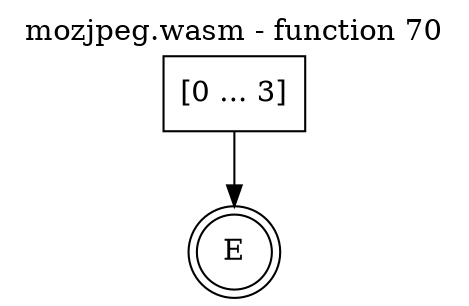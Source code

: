digraph finite_state_machine {
    label = "mozjpeg.wasm - function 70"
    labelloc =  t
    labelfontsize = 16
    labelfontcolor = black
    labelfontname = "Helvetica"
    node [shape = doublecircle]; E ;
    node [shape = box];
    node [shape=box, color=black, style=solid] 0[label="[0 ... 3]"]
    0 -> E;
}
